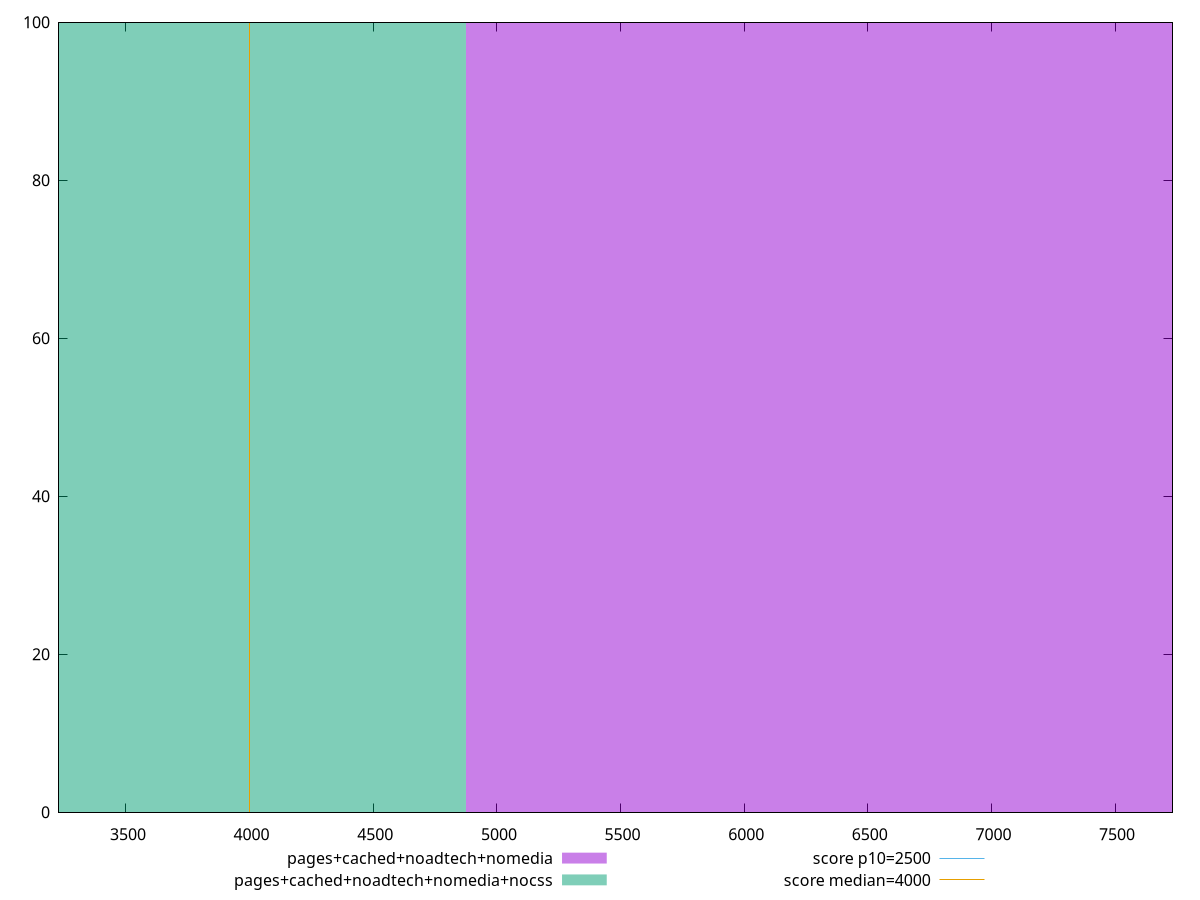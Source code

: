 reset

$pagesCachedNoadtechNomedia <<EOF
6499.9426470959 100
EOF

$pagesCachedNoadtechNomediaNocss <<EOF
3249.97132354795 100
EOF

set key outside below
set boxwidth 3249.97132354795
set xrange [3229.3085:7732.106500000002]
set yrange [0:100]
set trange [0:100]
set style fill transparent solid 0.5 noborder

set parametric
set terminal svg size 640, 500 enhanced background rgb 'white'
set output "report_00018_2021-02-10T15-25-16.877Z/largest-contentful-paint/comparison/histogram/3_vs_4.svg"

plot $pagesCachedNoadtechNomedia title "pages+cached+noadtech+nomedia" with boxes, \
     $pagesCachedNoadtechNomediaNocss title "pages+cached+noadtech+nomedia+nocss" with boxes, \
     2500,t title "score p10=2500", \
     4000,t title "score median=4000"

reset

